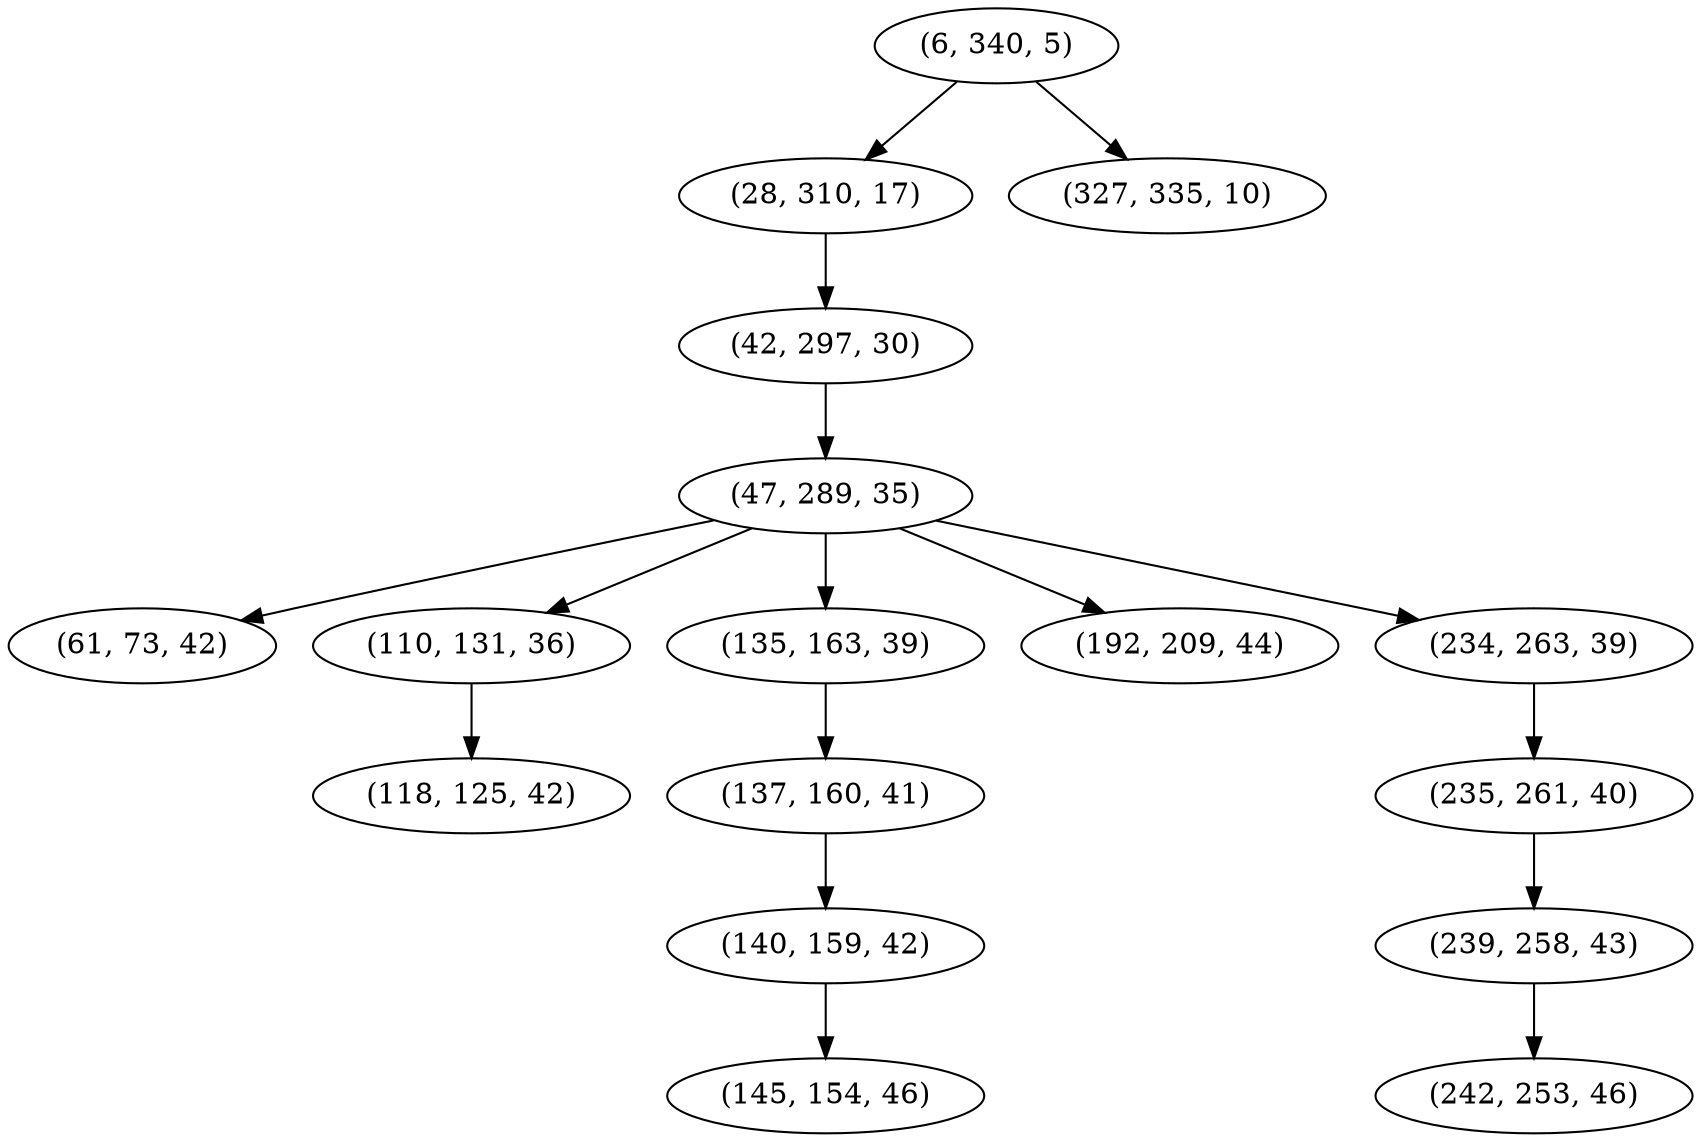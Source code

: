 digraph tree {
    "(6, 340, 5)";
    "(28, 310, 17)";
    "(42, 297, 30)";
    "(47, 289, 35)";
    "(61, 73, 42)";
    "(110, 131, 36)";
    "(118, 125, 42)";
    "(135, 163, 39)";
    "(137, 160, 41)";
    "(140, 159, 42)";
    "(145, 154, 46)";
    "(192, 209, 44)";
    "(234, 263, 39)";
    "(235, 261, 40)";
    "(239, 258, 43)";
    "(242, 253, 46)";
    "(327, 335, 10)";
    "(6, 340, 5)" -> "(28, 310, 17)";
    "(6, 340, 5)" -> "(327, 335, 10)";
    "(28, 310, 17)" -> "(42, 297, 30)";
    "(42, 297, 30)" -> "(47, 289, 35)";
    "(47, 289, 35)" -> "(61, 73, 42)";
    "(47, 289, 35)" -> "(110, 131, 36)";
    "(47, 289, 35)" -> "(135, 163, 39)";
    "(47, 289, 35)" -> "(192, 209, 44)";
    "(47, 289, 35)" -> "(234, 263, 39)";
    "(110, 131, 36)" -> "(118, 125, 42)";
    "(135, 163, 39)" -> "(137, 160, 41)";
    "(137, 160, 41)" -> "(140, 159, 42)";
    "(140, 159, 42)" -> "(145, 154, 46)";
    "(234, 263, 39)" -> "(235, 261, 40)";
    "(235, 261, 40)" -> "(239, 258, 43)";
    "(239, 258, 43)" -> "(242, 253, 46)";
}
